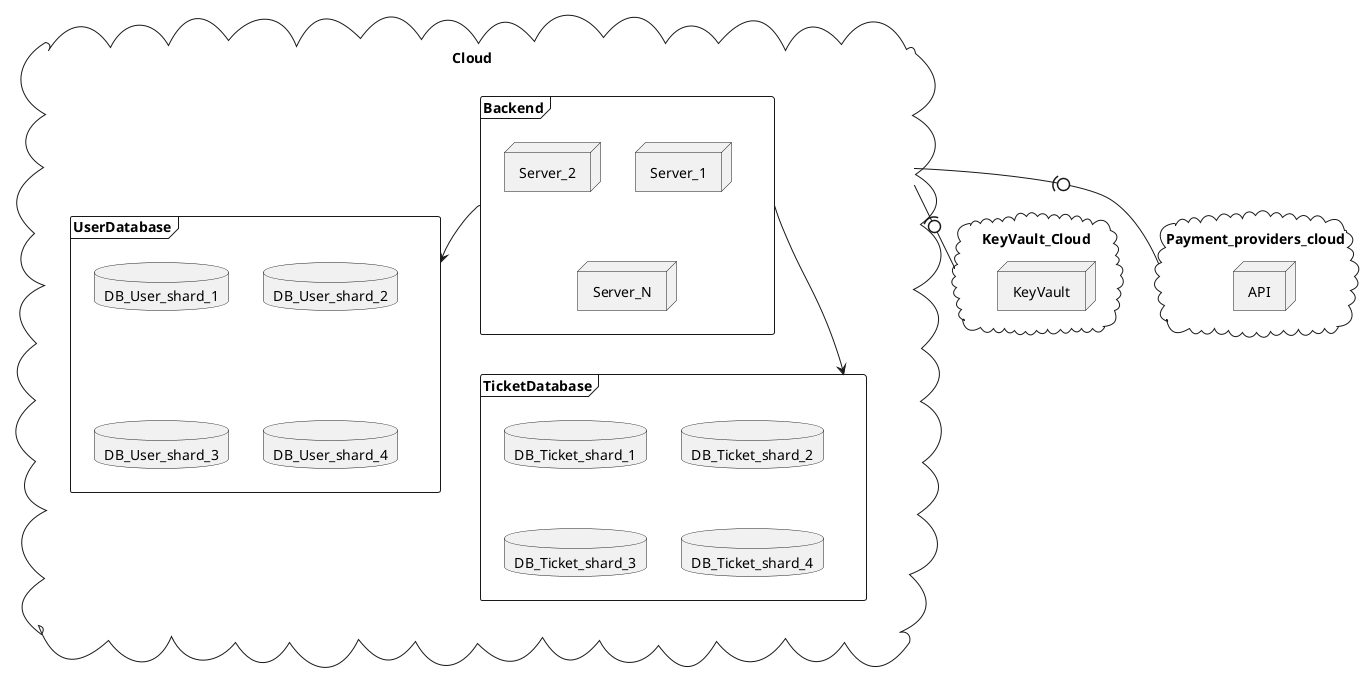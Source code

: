 @startuml

cloud KeyVault_Cloud {
    node KeyVault
}

cloud Payment_providers_cloud {
    node API
}

cloud Cloud {
    frame Backend {
        node Server_1
        node Server_2
        node Server_N
    }
    frame UserDatabase {
        database DB_User_shard_1
        database DB_User_shard_2
        database DB_User_shard_3
        database DB_User_shard_4
    }
    frame TicketDatabase {
        database DB_Ticket_shard_1
        database DB_Ticket_shard_2
        database DB_Ticket_shard_3
        database DB_Ticket_shard_4
    }
}

Cloud -(0- KeyVault_Cloud
Cloud -(0- Payment_providers_cloud
Backend --> UserDatabase
Backend --> TicketDatabase

@enduml
